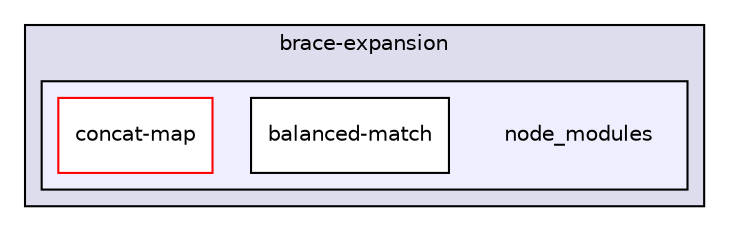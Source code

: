 digraph "gulp-src/node_modules/gulp-html-to-json/node_modules/glob/node_modules/minimatch/node_modules/brace-expansion/node_modules" {
  compound=true
  node [ fontsize="10", fontname="Helvetica"];
  edge [ labelfontsize="10", labelfontname="Helvetica"];
  subgraph clusterdir_e9351cff66ca99cc9852e794d9b6f225 {
    graph [ bgcolor="#ddddee", pencolor="black", label="brace-expansion" fontname="Helvetica", fontsize="10", URL="dir_e9351cff66ca99cc9852e794d9b6f225.html"]
  subgraph clusterdir_683f5a50d7080d894d8aa22b17105e58 {
    graph [ bgcolor="#eeeeff", pencolor="black", label="" URL="dir_683f5a50d7080d894d8aa22b17105e58.html"];
    dir_683f5a50d7080d894d8aa22b17105e58 [shape=plaintext label="node_modules"];
    dir_d503da8c6ae6fa75dde490fba1697a5f [shape=box label="balanced-match" color="black" fillcolor="white" style="filled" URL="dir_d503da8c6ae6fa75dde490fba1697a5f.html"];
    dir_4aac497a35d282e3985f8e1d3fc7c460 [shape=box label="concat-map" color="red" fillcolor="white" style="filled" URL="dir_4aac497a35d282e3985f8e1d3fc7c460.html"];
  }
  }
}
